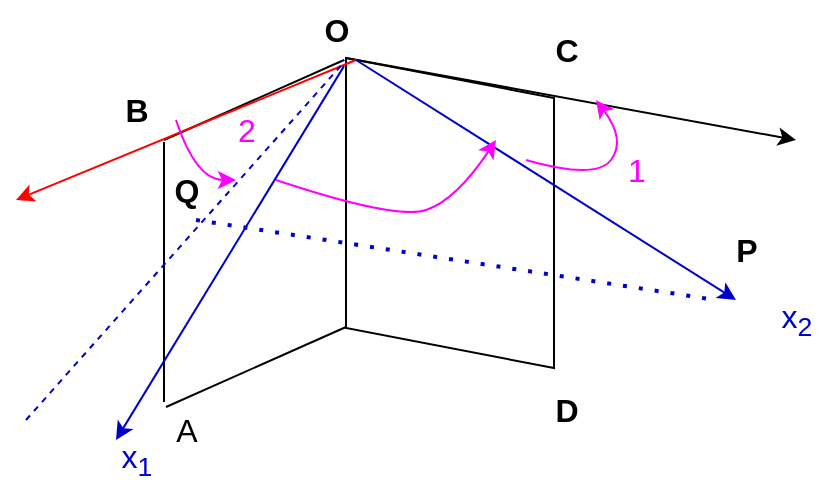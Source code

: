 <mxfile scale="3" border="0">
    <diagram id="oFBlPGIffjYmCPDAOWzN" name="Page-1">
        <mxGraphModel dx="1105" dy="1110" grid="1" gridSize="10" guides="1" tooltips="1" connect="1" arrows="1" fold="1" page="1" pageScale="1" pageWidth="1169" pageHeight="827" background="#ffffff" math="0" shadow="0">
            <root>
                <mxCell id="0"/>
                <mxCell id="1" parent="0"/>
                <mxCell id="2" value="" style="shape=parallelogram;perimeter=parallelogramPerimeter;whiteSpace=wrap;html=1;fixedSize=1;rotation=90;fontStyle=1;connectable=0;" parent="1" vertex="1">
                    <mxGeometry x="469.5" y="314.5" width="155" height="104" as="geometry"/>
                </mxCell>
                <mxCell id="5" value="" style="endArrow=none;html=1;" parent="1" edge="1">
                    <mxGeometry width="50" height="50" relative="1" as="geometry">
                        <mxPoint x="404" y="330" as="sourcePoint"/>
                        <mxPoint x="494" y="290" as="targetPoint"/>
                    </mxGeometry>
                </mxCell>
                <mxCell id="6" value="" style="endArrow=none;html=1;" parent="1" edge="1">
                    <mxGeometry width="50" height="50" relative="1" as="geometry">
                        <mxPoint x="404" y="461" as="sourcePoint"/>
                        <mxPoint x="404" y="331" as="targetPoint"/>
                    </mxGeometry>
                </mxCell>
                <mxCell id="7" value="" style="endArrow=none;html=1;" parent="1" edge="1">
                    <mxGeometry width="50" height="50" relative="1" as="geometry">
                        <mxPoint x="405" y="463.5" as="sourcePoint"/>
                        <mxPoint x="495" y="423.5" as="targetPoint"/>
                    </mxGeometry>
                </mxCell>
                <mxCell id="8" value="" style="endArrow=classic;html=1;exitX=0;exitY=1;exitDx=0;exitDy=0;" parent="1" source="2" edge="1">
                    <mxGeometry width="50" height="50" relative="1" as="geometry">
                        <mxPoint x="540" y="590" as="sourcePoint"/>
                        <mxPoint x="720" y="330" as="targetPoint"/>
                    </mxGeometry>
                </mxCell>
                <mxCell id="9" value="" style="endArrow=classic;html=1;fillColor=#f8cecc;strokeColor=#FF0000;" parent="1" edge="1">
                    <mxGeometry width="50" height="50" relative="1" as="geometry">
                        <mxPoint x="500" y="290" as="sourcePoint"/>
                        <mxPoint x="330" y="360" as="targetPoint"/>
                    </mxGeometry>
                </mxCell>
                <mxCell id="10" value="" style="endArrow=classic;html=1;strokeColor=#0000CC;exitX=0.052;exitY=1;exitDx=0;exitDy=0;exitPerimeter=0;" parent="1" edge="1">
                    <mxGeometry width="50" height="50" relative="1" as="geometry">
                        <mxPoint x="494" y="293.06" as="sourcePoint"/>
                        <mxPoint x="380" y="480" as="targetPoint"/>
                    </mxGeometry>
                </mxCell>
                <mxCell id="11" value="" style="endArrow=classic;html=1;strokeColor=#0000CC;" parent="1" edge="1">
                    <mxGeometry width="50" height="50" relative="1" as="geometry">
                        <mxPoint x="500" y="290" as="sourcePoint"/>
                        <mxPoint x="690" y="410" as="targetPoint"/>
                    </mxGeometry>
                </mxCell>
                <mxCell id="12" value="&lt;font color=&quot;#0000cc&quot; style=&quot;font-size: 16px;&quot;&gt;x&lt;sub&gt;1&lt;/sub&gt;&lt;/font&gt;" style="text;html=1;align=center;verticalAlign=middle;resizable=0;points=[];autosize=1;strokeColor=none;fillColor=none;" parent="1" vertex="1">
                    <mxGeometry x="370" y="470" width="40" height="40" as="geometry"/>
                </mxCell>
                <mxCell id="13" value="&lt;font color=&quot;#0000cc&quot; style=&quot;font-size: 16px;&quot;&gt;x&lt;sub&gt;2&lt;/sub&gt;&lt;/font&gt;" style="text;html=1;align=center;verticalAlign=middle;resizable=0;points=[];autosize=1;strokeColor=none;fillColor=none;" parent="1" vertex="1">
                    <mxGeometry x="700" y="400" width="40" height="40" as="geometry"/>
                </mxCell>
                <mxCell id="14" value="" style="endArrow=none;dashed=1;html=1;strokeColor=#0000CC;fontSize=16;fontColor=#0000CC;" parent="1" edge="1">
                    <mxGeometry width="50" height="50" relative="1" as="geometry">
                        <mxPoint x="335" y="470" as="sourcePoint"/>
                        <mxPoint x="495" y="290" as="targetPoint"/>
                    </mxGeometry>
                </mxCell>
                <mxCell id="15" value="" style="endArrow=none;dashed=1;html=1;dashPattern=1 3;strokeWidth=2;strokeColor=#0000CC;fontSize=16;fontColor=#0000CC;" parent="1" edge="1">
                    <mxGeometry width="50" height="50" relative="1" as="geometry">
                        <mxPoint x="420" y="370" as="sourcePoint"/>
                        <mxPoint x="680" y="410" as="targetPoint"/>
                    </mxGeometry>
                </mxCell>
                <mxCell id="16" value="" style="curved=1;endArrow=classic;html=1;strokeColor=#FF00FF;fontSize=16;fontColor=#0000CC;" parent="1" edge="1">
                    <mxGeometry width="50" height="50" relative="1" as="geometry">
                        <mxPoint x="460" y="350" as="sourcePoint"/>
                        <mxPoint x="570" y="330" as="targetPoint"/>
                        <Array as="points">
                            <mxPoint x="520" y="370"/>
                            <mxPoint x="550" y="360"/>
                        </Array>
                    </mxGeometry>
                </mxCell>
                <mxCell id="17" value="&lt;font color=&quot;#000000&quot;&gt;A&lt;/font&gt;" style="text;html=1;align=center;verticalAlign=middle;resizable=0;points=[];autosize=1;strokeColor=none;fillColor=none;fontSize=16;fontColor=#0000CC;" parent="1" vertex="1">
                    <mxGeometry x="400" y="460" width="30" height="30" as="geometry"/>
                </mxCell>
                <mxCell id="18" value="&lt;b&gt;&lt;font color=&quot;#000000&quot;&gt;B&lt;/font&gt;&lt;/b&gt;" style="text;html=1;align=center;verticalAlign=middle;resizable=0;points=[];autosize=1;strokeColor=none;fillColor=none;fontSize=16;fontColor=#0000CC;" parent="1" vertex="1">
                    <mxGeometry x="370" y="300" width="40" height="30" as="geometry"/>
                </mxCell>
                <mxCell id="19" value="&lt;b&gt;&lt;font color=&quot;#000000&quot;&gt;C&lt;/font&gt;&lt;/b&gt;" style="text;html=1;align=center;verticalAlign=middle;resizable=0;points=[];autosize=1;strokeColor=none;fillColor=none;fontSize=16;fontColor=#0000CC;" parent="1" vertex="1">
                    <mxGeometry x="585" y="270" width="40" height="30" as="geometry"/>
                </mxCell>
                <mxCell id="20" value="&lt;b&gt;&lt;font color=&quot;#000000&quot;&gt;D&lt;/font&gt;&lt;/b&gt;" style="text;html=1;align=center;verticalAlign=middle;resizable=0;points=[];autosize=1;strokeColor=none;fillColor=none;fontSize=16;fontColor=#0000CC;" parent="1" vertex="1">
                    <mxGeometry x="585" y="450" width="40" height="30" as="geometry"/>
                </mxCell>
                <mxCell id="21" value="&lt;b&gt;&lt;font color=&quot;#000000&quot;&gt;O&lt;/font&gt;&lt;/b&gt;" style="text;html=1;align=center;verticalAlign=middle;resizable=0;points=[];autosize=1;strokeColor=none;fillColor=none;fontSize=16;fontColor=#0000CC;" parent="1" vertex="1">
                    <mxGeometry x="469.5" y="260" width="40" height="30" as="geometry"/>
                </mxCell>
                <mxCell id="22" value="&lt;b&gt;&lt;font color=&quot;#000000&quot;&gt;P&lt;/font&gt;&lt;/b&gt;" style="text;html=1;align=center;verticalAlign=middle;resizable=0;points=[];autosize=1;strokeColor=none;fillColor=none;fontSize=16;fontColor=#0000CC;" parent="1" vertex="1">
                    <mxGeometry x="680" y="370" width="30" height="30" as="geometry"/>
                </mxCell>
                <mxCell id="23" value="&lt;b&gt;&lt;font color=&quot;#000000&quot;&gt;Q&lt;/font&gt;&lt;/b&gt;" style="text;html=1;align=center;verticalAlign=middle;resizable=0;points=[];autosize=1;strokeColor=none;fillColor=none;fontSize=16;fontColor=#0000CC;" parent="1" vertex="1">
                    <mxGeometry x="395" y="340" width="40" height="30" as="geometry"/>
                </mxCell>
                <mxCell id="24" value="" style="curved=1;endArrow=classic;html=1;strokeColor=#FF00FF;fontSize=16;fontColor=#0000CC;" parent="1" edge="1">
                    <mxGeometry width="50" height="50" relative="1" as="geometry">
                        <mxPoint x="585" y="340" as="sourcePoint"/>
                        <mxPoint x="620" y="310" as="targetPoint"/>
                        <Array as="points">
                            <mxPoint x="620" y="350"/>
                            <mxPoint x="635" y="330"/>
                        </Array>
                    </mxGeometry>
                </mxCell>
                <mxCell id="25" value="&lt;font color=&quot;#ff00ff&quot;&gt;1&lt;/font&gt;" style="text;html=1;align=center;verticalAlign=middle;resizable=0;points=[];autosize=1;strokeColor=none;fillColor=none;fontSize=16;fontColor=#000000;" parent="1" vertex="1">
                    <mxGeometry x="625" y="330" width="30" height="30" as="geometry"/>
                </mxCell>
                <mxCell id="26" value="" style="curved=1;endArrow=classic;html=1;strokeColor=#FF00FF;fontSize=16;fontColor=#0000CC;" parent="1" edge="1">
                    <mxGeometry width="50" height="50" relative="1" as="geometry">
                        <mxPoint x="410" y="320" as="sourcePoint"/>
                        <mxPoint x="440" y="350" as="targetPoint"/>
                        <Array as="points">
                            <mxPoint x="420" y="350"/>
                        </Array>
                    </mxGeometry>
                </mxCell>
                <mxCell id="27" value="&lt;font color=&quot;#ff00ff&quot;&gt;2&lt;/font&gt;" style="text;html=1;align=center;verticalAlign=middle;resizable=0;points=[];autosize=1;strokeColor=none;fillColor=none;fontSize=16;fontColor=#000000;" parent="1" vertex="1">
                    <mxGeometry x="430" y="310" width="30" height="30" as="geometry"/>
                </mxCell>
            </root>
        </mxGraphModel>
    </diagram>
</mxfile>